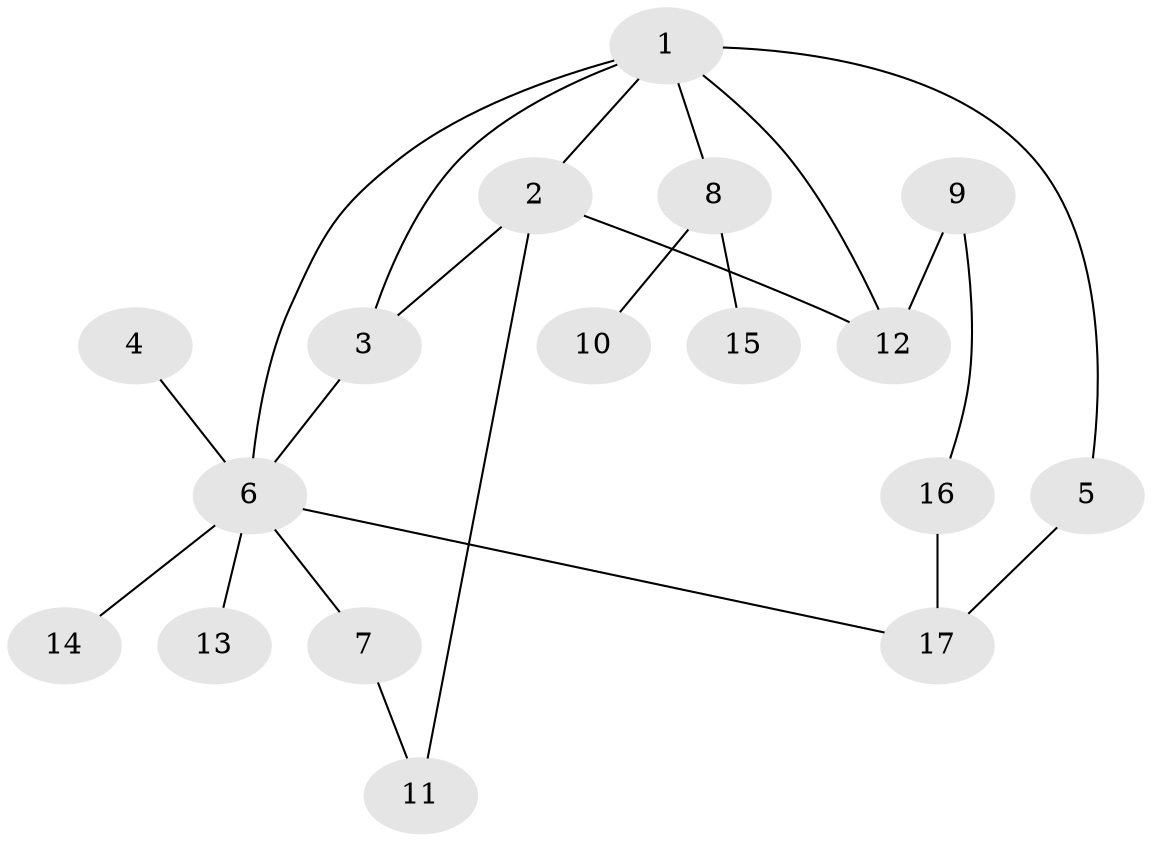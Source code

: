 // original degree distribution, {6: 0.03773584905660377, 5: 0.018867924528301886, 2: 0.2830188679245283, 4: 0.07547169811320754, 3: 0.22641509433962265, 1: 0.3584905660377358}
// Generated by graph-tools (version 1.1) at 2025/36/03/04/25 23:36:00]
// undirected, 17 vertices, 22 edges
graph export_dot {
  node [color=gray90,style=filled];
  1;
  2;
  3;
  4;
  5;
  6;
  7;
  8;
  9;
  10;
  11;
  12;
  13;
  14;
  15;
  16;
  17;
  1 -- 2 [weight=1.0];
  1 -- 3 [weight=1.0];
  1 -- 5 [weight=1.0];
  1 -- 6 [weight=1.0];
  1 -- 8 [weight=1.0];
  1 -- 12 [weight=1.0];
  2 -- 3 [weight=1.0];
  2 -- 11 [weight=1.0];
  2 -- 12 [weight=1.0];
  3 -- 6 [weight=1.0];
  4 -- 6 [weight=1.0];
  5 -- 17 [weight=1.0];
  6 -- 7 [weight=1.0];
  6 -- 13 [weight=1.0];
  6 -- 14 [weight=1.0];
  6 -- 17 [weight=1.0];
  7 -- 11 [weight=1.0];
  8 -- 10 [weight=1.0];
  8 -- 15 [weight=2.0];
  9 -- 12 [weight=1.0];
  9 -- 16 [weight=1.0];
  16 -- 17 [weight=1.0];
}
